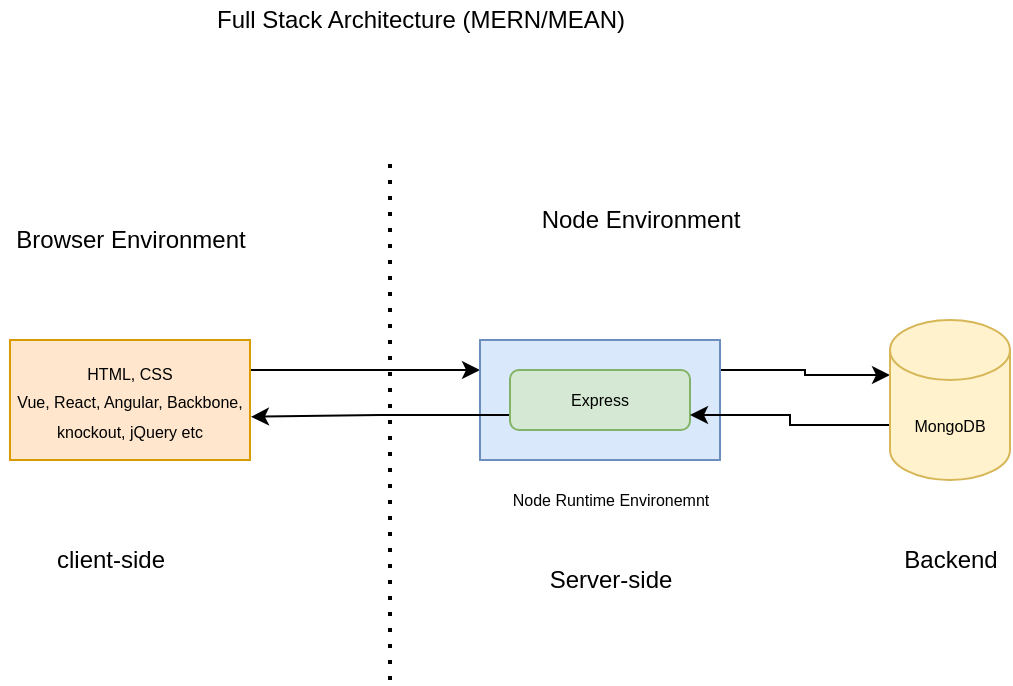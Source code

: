 <mxfile version="15.5.8" type="device"><diagram id="XfqNIFLiXp6gOpz5Wa67" name="Page-1"><mxGraphModel dx="652" dy="390" grid="1" gridSize="10" guides="1" tooltips="1" connect="1" arrows="1" fold="1" page="1" pageScale="1" pageWidth="850" pageHeight="1100" math="0" shadow="0"><root><mxCell id="0"/><mxCell id="1" parent="0"/><mxCell id="soX9lSPx74l_ANNU1u16-11" style="edgeStyle=orthogonalEdgeStyle;rounded=0;orthogonalLoop=1;jettySize=auto;html=1;exitX=1;exitY=0.25;exitDx=0;exitDy=0;entryX=0;entryY=0.25;entryDx=0;entryDy=0;fontSize=12;" edge="1" parent="1" source="soX9lSPx74l_ANNU1u16-1" target="soX9lSPx74l_ANNU1u16-3"><mxGeometry relative="1" as="geometry"/></mxCell><mxCell id="soX9lSPx74l_ANNU1u16-1" value="&lt;font style=&quot;font-size: 8px&quot;&gt;HTML, CSS&lt;br&gt;Vue, React, Angular, Backbone, knockout, jQuery etc&lt;/font&gt;&lt;br&gt;" style="rounded=0;whiteSpace=wrap;html=1;fillColor=#ffe6cc;strokeColor=#d79b00;" vertex="1" parent="1"><mxGeometry x="145" y="210" width="120" height="60" as="geometry"/></mxCell><mxCell id="soX9lSPx74l_ANNU1u16-2" value="client-side" style="text;html=1;align=center;verticalAlign=middle;resizable=0;points=[];autosize=1;strokeColor=none;fillColor=none;" vertex="1" parent="1"><mxGeometry x="160" y="310" width="70" height="20" as="geometry"/></mxCell><mxCell id="soX9lSPx74l_ANNU1u16-12" style="edgeStyle=orthogonalEdgeStyle;rounded=0;orthogonalLoop=1;jettySize=auto;html=1;exitX=1;exitY=0.25;exitDx=0;exitDy=0;entryX=0;entryY=0;entryDx=0;entryDy=27.5;entryPerimeter=0;fontSize=12;" edge="1" parent="1" source="soX9lSPx74l_ANNU1u16-3" target="soX9lSPx74l_ANNU1u16-9"><mxGeometry relative="1" as="geometry"/></mxCell><mxCell id="soX9lSPx74l_ANNU1u16-3" value="" style="rounded=0;whiteSpace=wrap;html=1;fillColor=#dae8fc;strokeColor=#6c8ebf;" vertex="1" parent="1"><mxGeometry x="380" y="210" width="120" height="60" as="geometry"/></mxCell><mxCell id="soX9lSPx74l_ANNU1u16-4" value="Server-side" style="text;html=1;align=center;verticalAlign=middle;resizable=0;points=[];autosize=1;strokeColor=none;fillColor=none;" vertex="1" parent="1"><mxGeometry x="405" y="320" width="80" height="20" as="geometry"/></mxCell><mxCell id="soX9lSPx74l_ANNU1u16-5" value="" style="endArrow=none;dashed=1;html=1;dashPattern=1 3;strokeWidth=2;rounded=0;" edge="1" parent="1"><mxGeometry width="50" height="50" relative="1" as="geometry"><mxPoint x="335" y="380" as="sourcePoint"/><mxPoint x="335" y="120" as="targetPoint"/></mxGeometry></mxCell><mxCell id="soX9lSPx74l_ANNU1u16-6" value="Node Runtime Environemnt" style="text;html=1;align=center;verticalAlign=middle;resizable=0;points=[];autosize=1;strokeColor=none;fillColor=none;fontSize=8;" vertex="1" parent="1"><mxGeometry x="390" y="280" width="110" height="20" as="geometry"/></mxCell><mxCell id="soX9lSPx74l_ANNU1u16-14" style="edgeStyle=orthogonalEdgeStyle;rounded=0;orthogonalLoop=1;jettySize=auto;html=1;exitX=0;exitY=0.75;exitDx=0;exitDy=0;entryX=1.004;entryY=0.64;entryDx=0;entryDy=0;entryPerimeter=0;fontSize=12;" edge="1" parent="1" source="soX9lSPx74l_ANNU1u16-8" target="soX9lSPx74l_ANNU1u16-1"><mxGeometry relative="1" as="geometry"/></mxCell><mxCell id="soX9lSPx74l_ANNU1u16-8" value="Express" style="rounded=1;whiteSpace=wrap;html=1;fontSize=8;fillColor=#d5e8d4;strokeColor=#82b366;" vertex="1" parent="1"><mxGeometry x="395" y="225" width="90" height="30" as="geometry"/></mxCell><mxCell id="soX9lSPx74l_ANNU1u16-13" style="edgeStyle=orthogonalEdgeStyle;rounded=0;orthogonalLoop=1;jettySize=auto;html=1;exitX=0;exitY=0;exitDx=0;exitDy=52.5;exitPerimeter=0;entryX=1;entryY=0.75;entryDx=0;entryDy=0;fontSize=12;" edge="1" parent="1" source="soX9lSPx74l_ANNU1u16-9" target="soX9lSPx74l_ANNU1u16-8"><mxGeometry relative="1" as="geometry"/></mxCell><mxCell id="soX9lSPx74l_ANNU1u16-9" value="MongoDB" style="shape=cylinder3;whiteSpace=wrap;html=1;boundedLbl=1;backgroundOutline=1;size=15;fontSize=8;fillColor=#fff2cc;strokeColor=#d6b656;" vertex="1" parent="1"><mxGeometry x="585" y="200" width="60" height="80" as="geometry"/></mxCell><mxCell id="soX9lSPx74l_ANNU1u16-10" value="&lt;font style=&quot;font-size: 12px&quot;&gt;Backend&lt;/font&gt;" style="text;html=1;align=center;verticalAlign=middle;resizable=0;points=[];autosize=1;strokeColor=none;fillColor=none;fontSize=8;" vertex="1" parent="1"><mxGeometry x="585" y="310" width="60" height="20" as="geometry"/></mxCell><mxCell id="soX9lSPx74l_ANNU1u16-15" value="Full Stack Architecture (MERN/MEAN)" style="text;html=1;align=center;verticalAlign=middle;resizable=0;points=[];autosize=1;strokeColor=none;fillColor=none;fontSize=12;" vertex="1" parent="1"><mxGeometry x="240" y="40" width="220" height="20" as="geometry"/></mxCell><mxCell id="soX9lSPx74l_ANNU1u16-16" value="Browser Environment" style="text;html=1;align=center;verticalAlign=middle;resizable=0;points=[];autosize=1;strokeColor=none;fillColor=none;fontSize=12;" vertex="1" parent="1"><mxGeometry x="140" y="150" width="130" height="20" as="geometry"/></mxCell><mxCell id="soX9lSPx74l_ANNU1u16-17" value="Node Environment" style="text;html=1;align=center;verticalAlign=middle;resizable=0;points=[];autosize=1;strokeColor=none;fillColor=none;fontSize=12;" vertex="1" parent="1"><mxGeometry x="405" y="140" width="110" height="20" as="geometry"/></mxCell></root></mxGraphModel></diagram></mxfile>